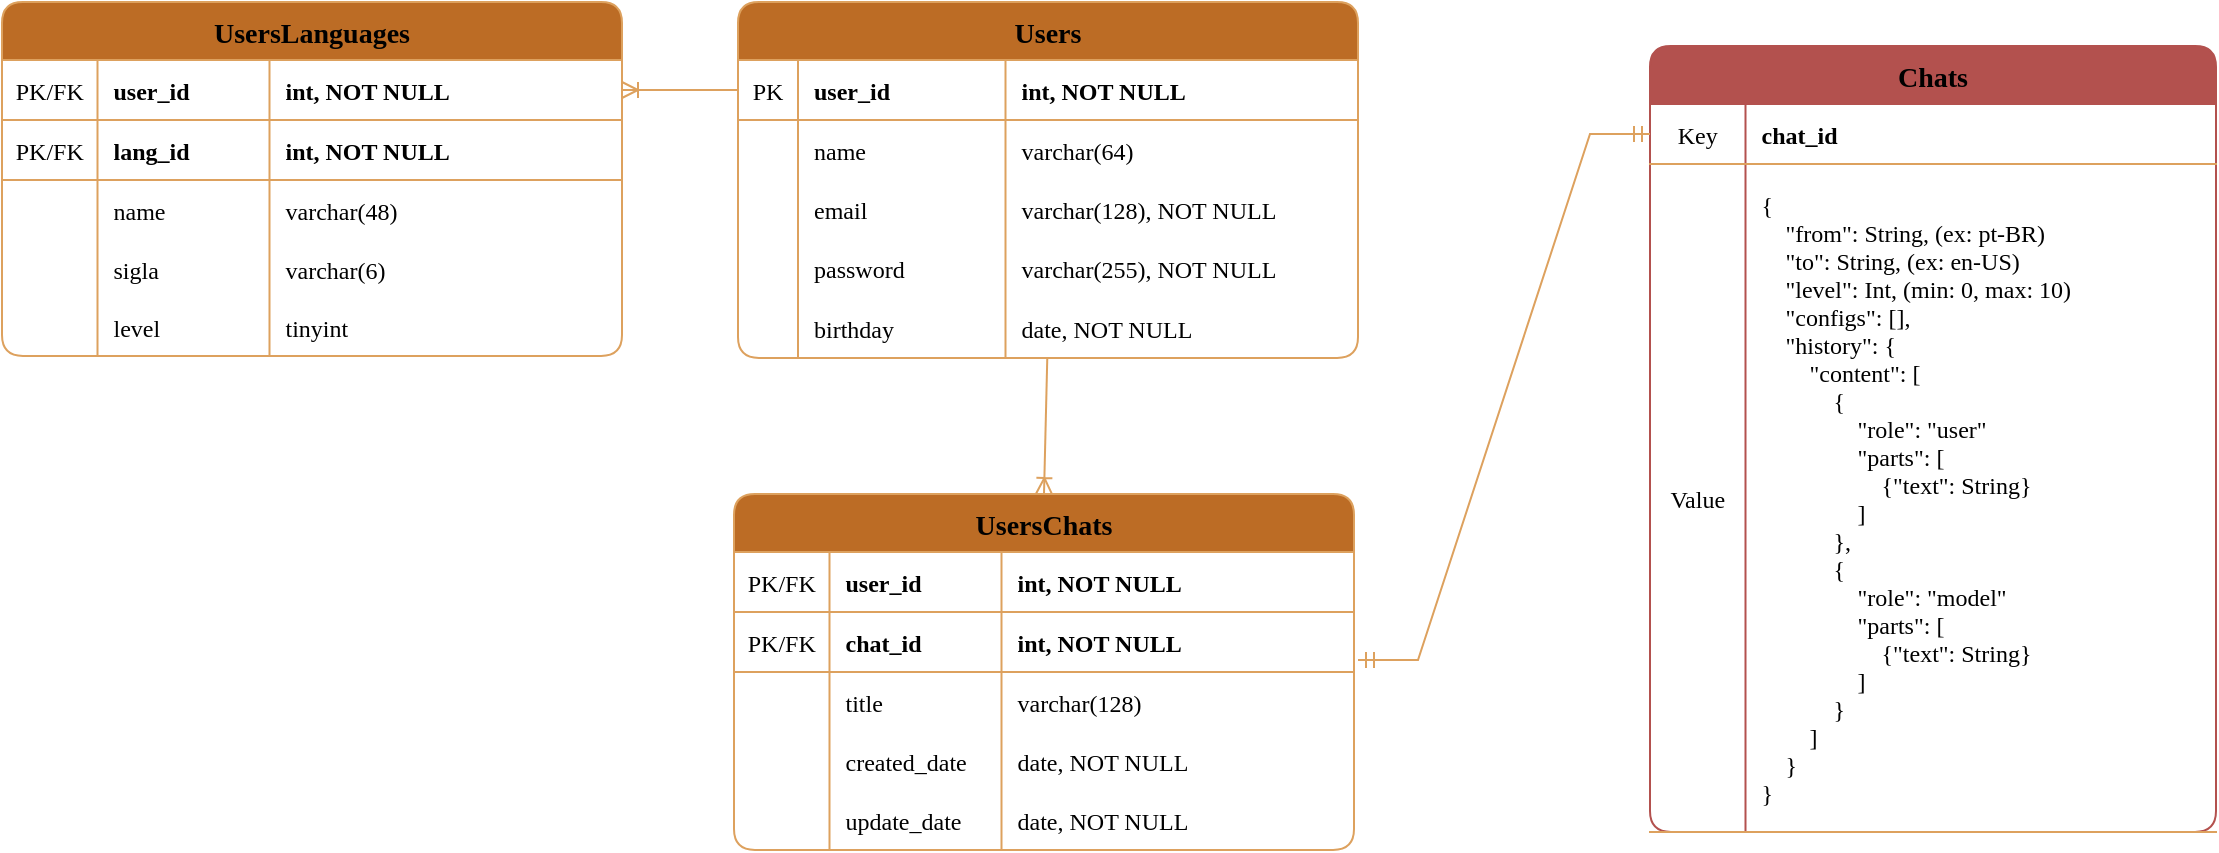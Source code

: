 <mxfile version="24.7.17">
  <diagram id="R2lEEEUBdFMjLlhIrx00" name="Page-1">
    <mxGraphModel dx="1393" dy="755" grid="0" gridSize="10" guides="1" tooltips="1" connect="1" arrows="1" fold="1" page="1" pageScale="1" pageWidth="1200" pageHeight="500" background="#FFFFFF" math="0" shadow="0" extFonts="Permanent Marker^https://fonts.googleapis.com/css?family=Permanent+Marker">
      <root>
        <mxCell id="0" />
        <mxCell id="1" parent="0" />
        <mxCell id="C-vyLk0tnHw3VtMMgP7b-23" value="Users" style="shape=table;startSize=29;container=1;collapsible=1;childLayout=tableLayout;fixedRows=1;rowLines=0;fontStyle=1;align=center;resizeLast=1;rounded=1;labelBackgroundColor=none;fillColor=#BC6C25;strokeColor=#DDA15E;fontColor=#000000;fontFamily=Tahoma;fontSize=14;textShadow=0;arcSize=12;" parent="1" vertex="1">
          <mxGeometry x="398" y="35" width="310" height="178" as="geometry">
            <mxRectangle x="98" y="79" width="64" height="30" as="alternateBounds" />
          </mxGeometry>
        </mxCell>
        <mxCell id="C-vyLk0tnHw3VtMMgP7b-24" value="" style="shape=partialRectangle;collapsible=0;dropTarget=0;pointerEvents=0;fillColor=none;points=[[0,0.5],[1,0.5]];portConstraint=eastwest;top=0;left=0;right=0;bottom=1;rounded=1;labelBackgroundColor=none;strokeColor=#DDA15E;fontColor=#000000;fontFamily=Tahoma;fontSize=12;fontStyle=0;textShadow=0;" parent="C-vyLk0tnHw3VtMMgP7b-23" vertex="1">
          <mxGeometry y="29" width="310" height="30" as="geometry" />
        </mxCell>
        <mxCell id="C-vyLk0tnHw3VtMMgP7b-25" value="PK" style="shape=partialRectangle;overflow=hidden;connectable=0;fillColor=none;top=0;left=0;bottom=0;right=0;fontStyle=0;rounded=1;labelBackgroundColor=none;strokeColor=#DDA15E;fontColor=#000000;fontFamily=Tahoma;fontSize=12;textShadow=0;" parent="C-vyLk0tnHw3VtMMgP7b-24" vertex="1">
          <mxGeometry width="30" height="30" as="geometry">
            <mxRectangle width="30" height="30" as="alternateBounds" />
          </mxGeometry>
        </mxCell>
        <mxCell id="C-vyLk0tnHw3VtMMgP7b-26" value="user_id" style="shape=partialRectangle;overflow=hidden;connectable=0;fillColor=none;top=0;left=0;bottom=0;right=0;align=left;spacingLeft=6;fontStyle=1;rounded=1;labelBackgroundColor=none;strokeColor=#DDA15E;fontColor=#000000;fontFamily=Tahoma;fontSize=12;textShadow=0;" parent="C-vyLk0tnHw3VtMMgP7b-24" vertex="1">
          <mxGeometry x="30" width="103.75" height="30" as="geometry">
            <mxRectangle width="103.75" height="30" as="alternateBounds" />
          </mxGeometry>
        </mxCell>
        <mxCell id="STwCCWuCtVL9McxB-rKI-2" value="int, NOT NULL" style="shape=partialRectangle;overflow=hidden;connectable=0;fillColor=none;top=0;left=0;bottom=0;right=0;align=left;spacingLeft=6;fontStyle=1;rounded=1;labelBackgroundColor=none;strokeColor=#DDA15E;fontColor=#000000;fontFamily=Tahoma;fontSize=12;textShadow=0;" parent="C-vyLk0tnHw3VtMMgP7b-24" vertex="1">
          <mxGeometry x="133.75" width="176.25" height="30" as="geometry">
            <mxRectangle width="176.25" height="30" as="alternateBounds" />
          </mxGeometry>
        </mxCell>
        <mxCell id="C-vyLk0tnHw3VtMMgP7b-27" value="" style="shape=partialRectangle;collapsible=0;dropTarget=0;pointerEvents=0;fillColor=none;points=[[0,0.5],[1,0.5]];portConstraint=eastwest;top=0;left=0;right=0;bottom=0;rounded=1;labelBackgroundColor=none;strokeColor=#DDA15E;fontColor=#000000;fontFamily=Tahoma;fontSize=12;fontStyle=0;textShadow=0;" parent="C-vyLk0tnHw3VtMMgP7b-23" vertex="1">
          <mxGeometry y="59" width="310" height="30" as="geometry" />
        </mxCell>
        <mxCell id="C-vyLk0tnHw3VtMMgP7b-28" value="" style="shape=partialRectangle;overflow=hidden;connectable=0;fillColor=none;top=0;left=0;bottom=0;right=0;rounded=1;labelBackgroundColor=none;strokeColor=#DDA15E;fontColor=#000000;fontFamily=Tahoma;fontSize=12;fontStyle=0;textShadow=0;" parent="C-vyLk0tnHw3VtMMgP7b-27" vertex="1">
          <mxGeometry width="30" height="30" as="geometry">
            <mxRectangle width="30" height="30" as="alternateBounds" />
          </mxGeometry>
        </mxCell>
        <mxCell id="C-vyLk0tnHw3VtMMgP7b-29" value="name" style="shape=partialRectangle;overflow=hidden;connectable=0;fillColor=none;top=0;left=0;bottom=0;right=0;align=left;spacingLeft=6;rounded=1;labelBackgroundColor=none;strokeColor=#DDA15E;fontColor=#000000;fontFamily=Tahoma;fontSize=12;fontStyle=0;textShadow=0;" parent="C-vyLk0tnHw3VtMMgP7b-27" vertex="1">
          <mxGeometry x="30" width="103.75" height="30" as="geometry">
            <mxRectangle width="103.75" height="30" as="alternateBounds" />
          </mxGeometry>
        </mxCell>
        <mxCell id="STwCCWuCtVL9McxB-rKI-3" value="varchar(64)" style="shape=partialRectangle;overflow=hidden;connectable=0;fillColor=none;top=0;left=0;bottom=0;right=0;align=left;spacingLeft=6;rounded=1;labelBackgroundColor=none;strokeColor=#DDA15E;fontColor=#000000;fontFamily=Tahoma;fontSize=12;fontStyle=0;textShadow=0;" parent="C-vyLk0tnHw3VtMMgP7b-27" vertex="1">
          <mxGeometry x="133.75" width="176.25" height="30" as="geometry">
            <mxRectangle width="176.25" height="30" as="alternateBounds" />
          </mxGeometry>
        </mxCell>
        <mxCell id="STwCCWuCtVL9McxB-rKI-4" style="shape=partialRectangle;collapsible=0;dropTarget=0;pointerEvents=0;fillColor=none;points=[[0,0.5],[1,0.5]];portConstraint=eastwest;top=0;left=0;right=0;bottom=0;rounded=1;labelBackgroundColor=none;strokeColor=#DDA15E;fontColor=#000000;fontFamily=Tahoma;fontSize=12;fontStyle=0;textShadow=0;shadow=0;" parent="C-vyLk0tnHw3VtMMgP7b-23" vertex="1">
          <mxGeometry y="89" width="310" height="29" as="geometry" />
        </mxCell>
        <mxCell id="STwCCWuCtVL9McxB-rKI-5" style="shape=partialRectangle;overflow=hidden;connectable=0;fillColor=none;top=0;left=0;bottom=0;right=0;rounded=1;labelBackgroundColor=none;strokeColor=#DDA15E;fontColor=#000000;fontFamily=Tahoma;fontSize=12;fontStyle=0;textShadow=0;" parent="STwCCWuCtVL9McxB-rKI-4" vertex="1">
          <mxGeometry width="30" height="29" as="geometry">
            <mxRectangle width="30" height="29" as="alternateBounds" />
          </mxGeometry>
        </mxCell>
        <mxCell id="STwCCWuCtVL9McxB-rKI-6" value="email " style="shape=partialRectangle;overflow=hidden;connectable=0;fillColor=none;top=0;left=0;bottom=0;right=0;align=left;spacingLeft=6;rounded=1;labelBackgroundColor=none;strokeColor=#DDA15E;fontColor=#000000;fontFamily=Tahoma;fontSize=12;fontStyle=0;textShadow=0;strokeWidth=1;" parent="STwCCWuCtVL9McxB-rKI-4" vertex="1">
          <mxGeometry x="30" width="103.75" height="29" as="geometry">
            <mxRectangle width="103.75" height="29" as="alternateBounds" />
          </mxGeometry>
        </mxCell>
        <mxCell id="STwCCWuCtVL9McxB-rKI-7" value="varchar(128), NOT NULL" style="shape=partialRectangle;overflow=hidden;connectable=0;fillColor=none;top=0;left=0;bottom=0;right=0;align=left;spacingLeft=6;rounded=1;labelBackgroundColor=none;strokeColor=#DDA15E;fontColor=#000000;fontFamily=Tahoma;fontSize=12;fontStyle=0;textShadow=0;" parent="STwCCWuCtVL9McxB-rKI-4" vertex="1">
          <mxGeometry x="133.75" width="176.25" height="29" as="geometry">
            <mxRectangle width="176.25" height="29" as="alternateBounds" />
          </mxGeometry>
        </mxCell>
        <mxCell id="STwCCWuCtVL9McxB-rKI-8" style="shape=partialRectangle;collapsible=0;dropTarget=0;pointerEvents=0;fillColor=none;points=[[0,0.5],[1,0.5]];portConstraint=eastwest;top=0;left=0;right=0;bottom=0;rounded=1;labelBackgroundColor=none;strokeColor=#DDA15E;fontColor=#000000;fontFamily=Tahoma;fontSize=12;fontStyle=0;textShadow=0;" parent="C-vyLk0tnHw3VtMMgP7b-23" vertex="1">
          <mxGeometry y="118" width="310" height="30" as="geometry" />
        </mxCell>
        <mxCell id="STwCCWuCtVL9McxB-rKI-9" style="shape=partialRectangle;overflow=hidden;connectable=0;fillColor=none;top=0;left=0;bottom=0;right=0;rounded=1;labelBackgroundColor=none;strokeColor=#DDA15E;fontColor=#000000;fontFamily=Tahoma;fontSize=12;fontStyle=0;textShadow=0;" parent="STwCCWuCtVL9McxB-rKI-8" vertex="1">
          <mxGeometry width="30" height="30" as="geometry">
            <mxRectangle width="30" height="30" as="alternateBounds" />
          </mxGeometry>
        </mxCell>
        <mxCell id="STwCCWuCtVL9McxB-rKI-10" value="password" style="shape=partialRectangle;overflow=hidden;connectable=0;fillColor=none;top=0;left=0;bottom=0;right=0;align=left;spacingLeft=6;rounded=1;labelBackgroundColor=none;strokeColor=#DDA15E;fontColor=#000000;fontFamily=Tahoma;fontSize=12;fontStyle=0;textShadow=0;" parent="STwCCWuCtVL9McxB-rKI-8" vertex="1">
          <mxGeometry x="30" width="103.75" height="30" as="geometry">
            <mxRectangle width="103.75" height="30" as="alternateBounds" />
          </mxGeometry>
        </mxCell>
        <mxCell id="STwCCWuCtVL9McxB-rKI-11" value="varchar(255), NOT NULL" style="shape=partialRectangle;overflow=hidden;connectable=0;fillColor=none;top=0;left=0;bottom=0;right=0;align=left;spacingLeft=6;rounded=1;labelBackgroundColor=none;strokeColor=#DDA15E;fontColor=#000000;fontFamily=Tahoma;fontSize=12;fontStyle=0;textShadow=0;" parent="STwCCWuCtVL9McxB-rKI-8" vertex="1">
          <mxGeometry x="133.75" width="176.25" height="30" as="geometry">
            <mxRectangle width="176.25" height="30" as="alternateBounds" />
          </mxGeometry>
        </mxCell>
        <mxCell id="STwCCWuCtVL9McxB-rKI-12" style="shape=partialRectangle;collapsible=0;dropTarget=0;pointerEvents=0;fillColor=none;points=[[0,0.5],[1,0.5]];portConstraint=eastwest;top=0;left=0;right=0;bottom=0;rounded=1;labelBackgroundColor=none;strokeColor=#DDA15E;fontColor=#000000;fontFamily=Tahoma;fontSize=12;fontStyle=0;textShadow=0;" parent="C-vyLk0tnHw3VtMMgP7b-23" vertex="1">
          <mxGeometry y="148" width="310" height="30" as="geometry" />
        </mxCell>
        <mxCell id="STwCCWuCtVL9McxB-rKI-13" style="shape=partialRectangle;overflow=hidden;connectable=0;fillColor=none;top=0;left=0;bottom=0;right=0;rounded=1;labelBackgroundColor=none;strokeColor=#DDA15E;fontColor=#000000;fontFamily=Tahoma;fontSize=12;fontStyle=0;textShadow=0;" parent="STwCCWuCtVL9McxB-rKI-12" vertex="1">
          <mxGeometry width="30" height="30" as="geometry">
            <mxRectangle width="30" height="30" as="alternateBounds" />
          </mxGeometry>
        </mxCell>
        <mxCell id="STwCCWuCtVL9McxB-rKI-14" value="birthday" style="shape=partialRectangle;overflow=hidden;connectable=0;fillColor=none;top=0;left=0;bottom=0;right=0;align=left;spacingLeft=6;rounded=1;labelBackgroundColor=none;strokeColor=#DDA15E;fontColor=#000000;fontFamily=Tahoma;fontSize=12;fontStyle=0;textShadow=0;" parent="STwCCWuCtVL9McxB-rKI-12" vertex="1">
          <mxGeometry x="30" width="103.75" height="30" as="geometry">
            <mxRectangle width="103.75" height="30" as="alternateBounds" />
          </mxGeometry>
        </mxCell>
        <mxCell id="STwCCWuCtVL9McxB-rKI-15" value="date, NOT NULL" style="shape=partialRectangle;overflow=hidden;connectable=0;fillColor=none;top=0;left=0;bottom=0;right=0;align=left;spacingLeft=6;rounded=1;labelBackgroundColor=none;strokeColor=#DDA15E;fontColor=#000000;fontFamily=Tahoma;fontSize=12;fontStyle=0;textShadow=0;" parent="STwCCWuCtVL9McxB-rKI-12" vertex="1">
          <mxGeometry x="133.75" width="176.25" height="30" as="geometry">
            <mxRectangle width="176.25" height="30" as="alternateBounds" />
          </mxGeometry>
        </mxCell>
        <mxCell id="STwCCWuCtVL9McxB-rKI-25" value="UsersChats" style="shape=table;startSize=29;container=1;collapsible=1;childLayout=tableLayout;fixedRows=1;rowLines=0;fontStyle=1;align=center;resizeLast=1;rounded=1;labelBackgroundColor=none;fillColor=#BC6C25;strokeColor=#DDA15E;fontColor=#000000;fontFamily=Tahoma;fontSize=14;textShadow=0;arcSize=12;" parent="1" vertex="1">
          <mxGeometry x="396" y="281" width="310" height="178" as="geometry">
            <mxRectangle x="98" y="79" width="64" height="30" as="alternateBounds" />
          </mxGeometry>
        </mxCell>
        <mxCell id="STwCCWuCtVL9McxB-rKI-47" style="shape=partialRectangle;collapsible=0;dropTarget=0;pointerEvents=0;fillColor=none;points=[[0,0.5],[1,0.5]];portConstraint=eastwest;top=0;left=0;right=0;bottom=1;rounded=1;labelBackgroundColor=none;strokeColor=#DDA15E;fontColor=#000000;fontFamily=Tahoma;fontSize=12;fontStyle=0;textShadow=0;" parent="STwCCWuCtVL9McxB-rKI-25" vertex="1">
          <mxGeometry y="29" width="310" height="30" as="geometry" />
        </mxCell>
        <mxCell id="STwCCWuCtVL9McxB-rKI-48" value="PK/FK" style="shape=partialRectangle;overflow=hidden;connectable=0;fillColor=none;top=0;left=0;bottom=0;right=0;fontStyle=0;rounded=1;labelBackgroundColor=none;strokeColor=#DDA15E;fontColor=#000000;fontFamily=Tahoma;fontSize=12;textShadow=0;" parent="STwCCWuCtVL9McxB-rKI-47" vertex="1">
          <mxGeometry width="47.75" height="30" as="geometry">
            <mxRectangle width="47.75" height="30" as="alternateBounds" />
          </mxGeometry>
        </mxCell>
        <mxCell id="STwCCWuCtVL9McxB-rKI-49" value="user_id" style="shape=partialRectangle;overflow=hidden;connectable=0;fillColor=none;top=0;left=0;bottom=0;right=0;align=left;spacingLeft=6;fontStyle=1;rounded=1;labelBackgroundColor=none;strokeColor=#DDA15E;fontColor=#000000;fontFamily=Tahoma;fontSize=12;textShadow=0;" parent="STwCCWuCtVL9McxB-rKI-47" vertex="1">
          <mxGeometry x="47.75" width="86" height="30" as="geometry">
            <mxRectangle width="86" height="30" as="alternateBounds" />
          </mxGeometry>
        </mxCell>
        <mxCell id="STwCCWuCtVL9McxB-rKI-50" value="int, NOT NULL" style="shape=partialRectangle;overflow=hidden;connectable=0;fillColor=none;top=0;left=0;bottom=0;right=0;align=left;spacingLeft=6;fontStyle=1;rounded=1;labelBackgroundColor=none;strokeColor=#DDA15E;fontColor=#000000;fontFamily=Tahoma;fontSize=12;textShadow=0;" parent="STwCCWuCtVL9McxB-rKI-47" vertex="1">
          <mxGeometry x="133.75" width="176.25" height="30" as="geometry">
            <mxRectangle width="176.25" height="30" as="alternateBounds" />
          </mxGeometry>
        </mxCell>
        <mxCell id="STwCCWuCtVL9McxB-rKI-26" value="" style="shape=partialRectangle;collapsible=0;dropTarget=0;pointerEvents=0;fillColor=none;points=[[0,0.5],[1,0.5]];portConstraint=eastwest;top=0;left=0;right=0;bottom=1;rounded=1;labelBackgroundColor=none;strokeColor=#DDA15E;fontColor=#000000;fontFamily=Tahoma;fontSize=12;fontStyle=0;textShadow=0;" parent="STwCCWuCtVL9McxB-rKI-25" vertex="1">
          <mxGeometry y="59" width="310" height="30" as="geometry" />
        </mxCell>
        <mxCell id="STwCCWuCtVL9McxB-rKI-27" value="PK/FK" style="shape=partialRectangle;overflow=hidden;connectable=0;fillColor=none;top=0;left=0;bottom=0;right=0;fontStyle=0;rounded=1;labelBackgroundColor=none;strokeColor=#DDA15E;fontColor=#000000;fontFamily=Tahoma;fontSize=12;textShadow=0;" parent="STwCCWuCtVL9McxB-rKI-26" vertex="1">
          <mxGeometry width="47.75" height="30" as="geometry">
            <mxRectangle width="47.75" height="30" as="alternateBounds" />
          </mxGeometry>
        </mxCell>
        <mxCell id="STwCCWuCtVL9McxB-rKI-28" value="chat_id" style="shape=partialRectangle;overflow=hidden;connectable=0;fillColor=none;top=0;left=0;bottom=0;right=0;align=left;spacingLeft=6;fontStyle=1;rounded=1;labelBackgroundColor=none;strokeColor=#DDA15E;fontColor=#000000;fontFamily=Tahoma;fontSize=12;textShadow=0;" parent="STwCCWuCtVL9McxB-rKI-26" vertex="1">
          <mxGeometry x="47.75" width="86" height="30" as="geometry">
            <mxRectangle width="86" height="30" as="alternateBounds" />
          </mxGeometry>
        </mxCell>
        <mxCell id="STwCCWuCtVL9McxB-rKI-29" value="int, NOT NULL" style="shape=partialRectangle;overflow=hidden;connectable=0;fillColor=none;top=0;left=0;bottom=0;right=0;align=left;spacingLeft=6;fontStyle=1;rounded=1;labelBackgroundColor=none;strokeColor=#DDA15E;fontColor=#000000;fontFamily=Tahoma;fontSize=12;textShadow=0;" parent="STwCCWuCtVL9McxB-rKI-26" vertex="1">
          <mxGeometry x="133.75" width="176.25" height="30" as="geometry">
            <mxRectangle width="176.25" height="30" as="alternateBounds" />
          </mxGeometry>
        </mxCell>
        <mxCell id="STwCCWuCtVL9McxB-rKI-30" value="" style="shape=partialRectangle;collapsible=0;dropTarget=0;pointerEvents=0;fillColor=none;points=[[0,0.5],[1,0.5]];portConstraint=eastwest;top=0;left=0;right=0;bottom=0;rounded=1;labelBackgroundColor=none;strokeColor=#DDA15E;fontColor=#000000;fontFamily=Tahoma;fontSize=12;fontStyle=0;textShadow=0;" parent="STwCCWuCtVL9McxB-rKI-25" vertex="1">
          <mxGeometry y="89" width="310" height="30" as="geometry" />
        </mxCell>
        <mxCell id="STwCCWuCtVL9McxB-rKI-31" value="" style="shape=partialRectangle;overflow=hidden;connectable=0;fillColor=none;top=0;left=0;bottom=0;right=0;rounded=1;labelBackgroundColor=none;strokeColor=#DDA15E;fontColor=#000000;fontFamily=Tahoma;fontSize=12;fontStyle=0;textShadow=0;" parent="STwCCWuCtVL9McxB-rKI-30" vertex="1">
          <mxGeometry width="47.75" height="30" as="geometry">
            <mxRectangle width="47.75" height="30" as="alternateBounds" />
          </mxGeometry>
        </mxCell>
        <mxCell id="STwCCWuCtVL9McxB-rKI-32" value="title" style="shape=partialRectangle;overflow=hidden;connectable=0;fillColor=none;top=0;left=0;bottom=0;right=0;align=left;spacingLeft=6;rounded=1;labelBackgroundColor=none;strokeColor=#DDA15E;fontColor=#000000;fontFamily=Tahoma;fontSize=12;fontStyle=0;textShadow=0;" parent="STwCCWuCtVL9McxB-rKI-30" vertex="1">
          <mxGeometry x="47.75" width="86" height="30" as="geometry">
            <mxRectangle width="86" height="30" as="alternateBounds" />
          </mxGeometry>
        </mxCell>
        <mxCell id="STwCCWuCtVL9McxB-rKI-33" value="varchar(128)" style="shape=partialRectangle;overflow=hidden;connectable=0;fillColor=none;top=0;left=0;bottom=0;right=0;align=left;spacingLeft=6;rounded=1;labelBackgroundColor=none;strokeColor=#DDA15E;fontColor=#000000;fontFamily=Tahoma;fontSize=12;fontStyle=0;textShadow=0;" parent="STwCCWuCtVL9McxB-rKI-30" vertex="1">
          <mxGeometry x="133.75" width="176.25" height="30" as="geometry">
            <mxRectangle width="176.25" height="30" as="alternateBounds" />
          </mxGeometry>
        </mxCell>
        <mxCell id="STwCCWuCtVL9McxB-rKI-34" style="shape=partialRectangle;collapsible=0;dropTarget=0;pointerEvents=0;fillColor=none;points=[[0,0.5],[1,0.5]];portConstraint=eastwest;top=0;left=0;right=0;bottom=0;rounded=1;labelBackgroundColor=none;strokeColor=#DDA15E;fontColor=#000000;fontFamily=Tahoma;fontSize=12;fontStyle=0;textShadow=0;shadow=0;" parent="STwCCWuCtVL9McxB-rKI-25" vertex="1">
          <mxGeometry y="119" width="310" height="29" as="geometry" />
        </mxCell>
        <mxCell id="STwCCWuCtVL9McxB-rKI-35" style="shape=partialRectangle;overflow=hidden;connectable=0;fillColor=none;top=0;left=0;bottom=0;right=0;rounded=1;labelBackgroundColor=none;strokeColor=#DDA15E;fontColor=#000000;fontFamily=Tahoma;fontSize=12;fontStyle=0;textShadow=0;" parent="STwCCWuCtVL9McxB-rKI-34" vertex="1">
          <mxGeometry width="47.75" height="29" as="geometry">
            <mxRectangle width="47.75" height="29" as="alternateBounds" />
          </mxGeometry>
        </mxCell>
        <mxCell id="STwCCWuCtVL9McxB-rKI-36" value="created_date" style="shape=partialRectangle;overflow=hidden;connectable=0;fillColor=none;top=0;left=0;bottom=0;right=0;align=left;spacingLeft=6;rounded=1;labelBackgroundColor=none;strokeColor=#DDA15E;fontColor=#000000;fontFamily=Tahoma;fontSize=12;fontStyle=0;textShadow=0;strokeWidth=1;" parent="STwCCWuCtVL9McxB-rKI-34" vertex="1">
          <mxGeometry x="47.75" width="86" height="29" as="geometry">
            <mxRectangle width="86" height="29" as="alternateBounds" />
          </mxGeometry>
        </mxCell>
        <mxCell id="STwCCWuCtVL9McxB-rKI-37" value="date, NOT NULL" style="shape=partialRectangle;overflow=hidden;connectable=0;fillColor=none;top=0;left=0;bottom=0;right=0;align=left;spacingLeft=6;rounded=1;labelBackgroundColor=none;strokeColor=#DDA15E;fontColor=#000000;fontFamily=Tahoma;fontSize=12;fontStyle=0;textShadow=0;" parent="STwCCWuCtVL9McxB-rKI-34" vertex="1">
          <mxGeometry x="133.75" width="176.25" height="29" as="geometry">
            <mxRectangle width="176.25" height="29" as="alternateBounds" />
          </mxGeometry>
        </mxCell>
        <mxCell id="STwCCWuCtVL9McxB-rKI-38" style="shape=partialRectangle;collapsible=0;dropTarget=0;pointerEvents=0;fillColor=none;points=[[0,0.5],[1,0.5]];portConstraint=eastwest;top=0;left=0;right=0;bottom=0;rounded=1;labelBackgroundColor=none;strokeColor=#DDA15E;fontColor=#000000;fontFamily=Tahoma;fontSize=12;fontStyle=0;textShadow=0;" parent="STwCCWuCtVL9McxB-rKI-25" vertex="1">
          <mxGeometry y="148" width="310" height="30" as="geometry" />
        </mxCell>
        <mxCell id="STwCCWuCtVL9McxB-rKI-39" style="shape=partialRectangle;overflow=hidden;connectable=0;fillColor=none;top=0;left=0;bottom=0;right=0;rounded=1;labelBackgroundColor=none;strokeColor=#DDA15E;fontColor=#000000;fontFamily=Tahoma;fontSize=12;fontStyle=0;textShadow=0;" parent="STwCCWuCtVL9McxB-rKI-38" vertex="1">
          <mxGeometry width="47.75" height="30" as="geometry">
            <mxRectangle width="47.75" height="30" as="alternateBounds" />
          </mxGeometry>
        </mxCell>
        <mxCell id="STwCCWuCtVL9McxB-rKI-40" value="update_date" style="shape=partialRectangle;overflow=hidden;connectable=0;fillColor=none;top=0;left=0;bottom=0;right=0;align=left;spacingLeft=6;rounded=1;labelBackgroundColor=none;strokeColor=#DDA15E;fontColor=#000000;fontFamily=Tahoma;fontSize=12;fontStyle=0;textShadow=0;" parent="STwCCWuCtVL9McxB-rKI-38" vertex="1">
          <mxGeometry x="47.75" width="86" height="30" as="geometry">
            <mxRectangle width="86" height="30" as="alternateBounds" />
          </mxGeometry>
        </mxCell>
        <mxCell id="STwCCWuCtVL9McxB-rKI-41" value="date, NOT NULL" style="shape=partialRectangle;overflow=hidden;connectable=0;fillColor=none;top=0;left=0;bottom=0;right=0;align=left;spacingLeft=6;rounded=1;labelBackgroundColor=none;strokeColor=#DDA15E;fontColor=#000000;fontFamily=Tahoma;fontSize=12;fontStyle=0;textShadow=0;" parent="STwCCWuCtVL9McxB-rKI-38" vertex="1">
          <mxGeometry x="133.75" width="176.25" height="30" as="geometry">
            <mxRectangle width="176.25" height="30" as="alternateBounds" />
          </mxGeometry>
        </mxCell>
        <mxCell id="STwCCWuCtVL9McxB-rKI-51" value="Chats" style="shape=table;startSize=29;container=1;collapsible=1;childLayout=tableLayout;fixedRows=1;rowLines=0;fontStyle=1;align=center;resizeLast=1;rounded=1;labelBackgroundColor=none;fillColor=#B3514E;strokeColor=#B3514E;fontColor=#000000;fontFamily=Tahoma;fontSize=14;textShadow=0;arcSize=12;" parent="1" vertex="1">
          <mxGeometry x="854" y="57" width="283" height="393" as="geometry">
            <mxRectangle x="98" y="79" width="64" height="30" as="alternateBounds" />
          </mxGeometry>
        </mxCell>
        <mxCell id="STwCCWuCtVL9McxB-rKI-52" style="shape=partialRectangle;collapsible=0;dropTarget=0;pointerEvents=0;fillColor=none;points=[[0,0.5],[1,0.5]];portConstraint=eastwest;top=0;left=0;right=0;bottom=1;rounded=1;labelBackgroundColor=none;strokeColor=#DDA15E;fontColor=#000000;fontFamily=Tahoma;fontSize=12;fontStyle=0;textShadow=0;" parent="STwCCWuCtVL9McxB-rKI-51" vertex="1">
          <mxGeometry y="29" width="283" height="30" as="geometry" />
        </mxCell>
        <mxCell id="STwCCWuCtVL9McxB-rKI-53" value="Key" style="shape=partialRectangle;overflow=hidden;connectable=0;fillColor=none;top=0;left=0;bottom=0;right=0;fontStyle=0;rounded=1;labelBackgroundColor=none;strokeColor=#B3514E;fontColor=#000000;fontFamily=Tahoma;fontSize=12;textShadow=0;" parent="STwCCWuCtVL9McxB-rKI-52" vertex="1">
          <mxGeometry width="47.75" height="30" as="geometry">
            <mxRectangle width="47.75" height="30" as="alternateBounds" />
          </mxGeometry>
        </mxCell>
        <mxCell id="STwCCWuCtVL9McxB-rKI-54" value="chat_id" style="shape=partialRectangle;overflow=hidden;connectable=0;fillColor=none;top=0;left=0;bottom=0;right=0;align=left;spacingLeft=6;fontStyle=1;rounded=1;labelBackgroundColor=none;strokeColor=#B3514E;fontColor=#000000;fontFamily=Tahoma;fontSize=12;textShadow=0;" parent="STwCCWuCtVL9McxB-rKI-52" vertex="1">
          <mxGeometry x="47.75" width="235.25" height="30" as="geometry">
            <mxRectangle width="235.25" height="30" as="alternateBounds" />
          </mxGeometry>
        </mxCell>
        <mxCell id="STwCCWuCtVL9McxB-rKI-72" style="shape=partialRectangle;collapsible=0;dropTarget=0;pointerEvents=0;fillColor=none;points=[[0,0.5],[1,0.5]];portConstraint=eastwest;top=0;left=0;right=0;bottom=1;rounded=1;labelBackgroundColor=none;strokeColor=#DDA15E;fontColor=#000000;fontFamily=Tahoma;fontSize=12;fontStyle=0;textShadow=0;" parent="STwCCWuCtVL9McxB-rKI-51" vertex="1">
          <mxGeometry y="59" width="283" height="334" as="geometry" />
        </mxCell>
        <mxCell id="STwCCWuCtVL9McxB-rKI-73" value="Value" style="shape=partialRectangle;overflow=hidden;connectable=0;fillColor=none;top=0;left=0;bottom=0;right=0;fontStyle=0;rounded=1;labelBackgroundColor=none;strokeColor=#DDA15E;fontColor=#000000;fontFamily=Tahoma;fontSize=12;textShadow=0;" parent="STwCCWuCtVL9McxB-rKI-72" vertex="1">
          <mxGeometry width="47.75" height="334" as="geometry">
            <mxRectangle width="47.75" height="334" as="alternateBounds" />
          </mxGeometry>
        </mxCell>
        <mxCell id="STwCCWuCtVL9McxB-rKI-74" value="{&#xa;    &quot;from&quot;: String, (ex: pt-BR)&#xa;    &quot;to&quot;:&#x9;String, (ex: en-US)&#xa;    &quot;level&quot;: Int, (min: 0, max: 10)&#xa;&#x9;    &quot;configs&quot;: [],&#xa;    &quot;history&quot;: {&#xa;        &quot;content&quot;: [&#xa;&#x9;&#x9;&#x9;            {&#xa;&#x9;&#x9;&#x9;&#x9;                &quot;role&quot;: &quot;user&quot;&#xa;                &quot;parts&quot;: [&#xa;                    {&quot;text&quot;: String}&#xa;&#x9;&#x9;&#x9;&#x9;                ]&#xa;&#x9;&#x9;&#x9;            },&#xa;&#x9;&#x9;&#x9;            {&#xa;&#x9;&#x9;&#x9;&#x9;                &quot;role&quot;: &quot;model&quot;&#xa;                &quot;parts&quot;: [&#xa;                    {&quot;text&quot;: String}&#xa;&#x9;&#x9;&#x9;&#x9;                ]&#xa;&#x9;&#x9;&#x9;            }&#xa;        ]&#xa;    }&#xa;}" style="shape=partialRectangle;overflow=hidden;connectable=0;fillColor=none;top=0;left=0;bottom=0;right=0;align=left;spacingLeft=6;fontStyle=0;rounded=1;labelBackgroundColor=none;strokeColor=#DDA15E;fontColor=#000000;fontFamily=Tahoma;fontSize=12;textShadow=0;" parent="STwCCWuCtVL9McxB-rKI-72" vertex="1">
          <mxGeometry x="47.75" width="235.25" height="334" as="geometry">
            <mxRectangle width="235.25" height="334" as="alternateBounds" />
          </mxGeometry>
        </mxCell>
        <mxCell id="STwCCWuCtVL9McxB-rKI-114" value="" style="fontSize=12;html=1;endArrow=ERoneToMany;rounded=0;strokeColor=#DDA15E;fontColor=#000000;fillColor=#BC6C25;entryX=0.5;entryY=0;entryDx=0;entryDy=0;" parent="1" source="STwCCWuCtVL9McxB-rKI-12" target="STwCCWuCtVL9McxB-rKI-25" edge="1">
          <mxGeometry width="100" height="100" relative="1" as="geometry">
            <mxPoint x="708" y="364" as="sourcePoint" />
            <mxPoint x="536" y="277" as="targetPoint" />
          </mxGeometry>
        </mxCell>
        <mxCell id="STwCCWuCtVL9McxB-rKI-115" value="" style="edgeLabel;html=1;align=center;verticalAlign=middle;resizable=0;points=[];strokeColor=#DDA15E;fontColor=#000000;fillColor=#BC6C25;" parent="STwCCWuCtVL9McxB-rKI-114" vertex="1" connectable="0">
          <mxGeometry x="0.127" y="-2" relative="1" as="geometry">
            <mxPoint as="offset" />
          </mxGeometry>
        </mxCell>
        <mxCell id="STwCCWuCtVL9McxB-rKI-116" value="" style="edgeLabel;html=1;align=center;verticalAlign=middle;resizable=0;points=[];strokeColor=#DDA15E;fontColor=#000000;fillColor=#BC6C25;" parent="STwCCWuCtVL9McxB-rKI-114" vertex="1" connectable="0">
          <mxGeometry x="-0.155" y="1" relative="1" as="geometry">
            <mxPoint as="offset" />
          </mxGeometry>
        </mxCell>
        <mxCell id="STwCCWuCtVL9McxB-rKI-117" value="" style="edgeStyle=entityRelationEdgeStyle;fontSize=12;html=1;endArrow=ERmandOne;startArrow=ERmandOne;rounded=0;strokeColor=#DDA15E;fontColor=#000000;fillColor=#BC6C25;entryX=0;entryY=0.5;entryDx=0;entryDy=0;" parent="1" target="STwCCWuCtVL9McxB-rKI-52" edge="1">
          <mxGeometry width="100" height="100" relative="1" as="geometry">
            <mxPoint x="708" y="364" as="sourcePoint" />
            <mxPoint x="808" y="264" as="targetPoint" />
          </mxGeometry>
        </mxCell>
        <mxCell id="mAdftHp-UFyKQAszTjFV-1" value="UsersLanguages" style="shape=table;startSize=29;container=1;collapsible=1;childLayout=tableLayout;fixedRows=1;rowLines=0;fontStyle=1;align=center;resizeLast=1;rounded=1;labelBackgroundColor=none;fillColor=#BC6C25;strokeColor=#DDA15E;fontColor=#000000;fontFamily=Tahoma;fontSize=14;textShadow=0;arcSize=12;" vertex="1" parent="1">
          <mxGeometry x="30" y="35" width="310" height="177" as="geometry">
            <mxRectangle x="98" y="79" width="64" height="30" as="alternateBounds" />
          </mxGeometry>
        </mxCell>
        <mxCell id="mAdftHp-UFyKQAszTjFV-2" style="shape=partialRectangle;collapsible=0;dropTarget=0;pointerEvents=0;fillColor=none;points=[[0,0.5],[1,0.5]];portConstraint=eastwest;top=0;left=0;right=0;bottom=1;rounded=1;labelBackgroundColor=none;strokeColor=#DDA15E;fontColor=#000000;fontFamily=Tahoma;fontSize=12;fontStyle=0;textShadow=0;" vertex="1" parent="mAdftHp-UFyKQAszTjFV-1">
          <mxGeometry y="29" width="310" height="30" as="geometry" />
        </mxCell>
        <mxCell id="mAdftHp-UFyKQAszTjFV-3" value="PK/FK" style="shape=partialRectangle;overflow=hidden;connectable=0;fillColor=none;top=0;left=0;bottom=0;right=0;fontStyle=0;rounded=1;labelBackgroundColor=none;strokeColor=#DDA15E;fontColor=#000000;fontFamily=Tahoma;fontSize=12;textShadow=0;" vertex="1" parent="mAdftHp-UFyKQAszTjFV-2">
          <mxGeometry width="47.75" height="30" as="geometry">
            <mxRectangle width="47.75" height="30" as="alternateBounds" />
          </mxGeometry>
        </mxCell>
        <mxCell id="mAdftHp-UFyKQAszTjFV-4" value="user_id" style="shape=partialRectangle;overflow=hidden;connectable=0;fillColor=none;top=0;left=0;bottom=0;right=0;align=left;spacingLeft=6;fontStyle=1;rounded=1;labelBackgroundColor=none;strokeColor=#DDA15E;fontColor=#000000;fontFamily=Tahoma;fontSize=12;textShadow=0;" vertex="1" parent="mAdftHp-UFyKQAszTjFV-2">
          <mxGeometry x="47.75" width="86" height="30" as="geometry">
            <mxRectangle width="86" height="30" as="alternateBounds" />
          </mxGeometry>
        </mxCell>
        <mxCell id="mAdftHp-UFyKQAszTjFV-5" value="int, NOT NULL" style="shape=partialRectangle;overflow=hidden;connectable=0;fillColor=none;top=0;left=0;bottom=0;right=0;align=left;spacingLeft=6;fontStyle=1;rounded=1;labelBackgroundColor=none;strokeColor=#DDA15E;fontColor=#000000;fontFamily=Tahoma;fontSize=12;textShadow=0;" vertex="1" parent="mAdftHp-UFyKQAszTjFV-2">
          <mxGeometry x="133.75" width="176.25" height="30" as="geometry">
            <mxRectangle width="176.25" height="30" as="alternateBounds" />
          </mxGeometry>
        </mxCell>
        <mxCell id="mAdftHp-UFyKQAszTjFV-6" value="" style="shape=partialRectangle;collapsible=0;dropTarget=0;pointerEvents=0;fillColor=none;points=[[0,0.5],[1,0.5]];portConstraint=eastwest;top=0;left=0;right=0;bottom=1;rounded=1;labelBackgroundColor=none;strokeColor=#DDA15E;fontColor=#000000;fontFamily=Tahoma;fontSize=12;fontStyle=0;textShadow=0;" vertex="1" parent="mAdftHp-UFyKQAszTjFV-1">
          <mxGeometry y="59" width="310" height="30" as="geometry" />
        </mxCell>
        <mxCell id="mAdftHp-UFyKQAszTjFV-7" value="PK/FK" style="shape=partialRectangle;overflow=hidden;connectable=0;fillColor=none;top=0;left=0;bottom=0;right=0;fontStyle=0;rounded=1;labelBackgroundColor=none;strokeColor=#DDA15E;fontColor=#000000;fontFamily=Tahoma;fontSize=12;textShadow=0;" vertex="1" parent="mAdftHp-UFyKQAszTjFV-6">
          <mxGeometry width="47.75" height="30" as="geometry">
            <mxRectangle width="47.75" height="30" as="alternateBounds" />
          </mxGeometry>
        </mxCell>
        <mxCell id="mAdftHp-UFyKQAszTjFV-8" value="lang_id" style="shape=partialRectangle;overflow=hidden;connectable=0;fillColor=none;top=0;left=0;bottom=0;right=0;align=left;spacingLeft=6;fontStyle=1;rounded=1;labelBackgroundColor=none;strokeColor=#DDA15E;fontColor=#000000;fontFamily=Tahoma;fontSize=12;textShadow=0;" vertex="1" parent="mAdftHp-UFyKQAszTjFV-6">
          <mxGeometry x="47.75" width="86" height="30" as="geometry">
            <mxRectangle width="86" height="30" as="alternateBounds" />
          </mxGeometry>
        </mxCell>
        <mxCell id="mAdftHp-UFyKQAszTjFV-9" value="int, NOT NULL" style="shape=partialRectangle;overflow=hidden;connectable=0;fillColor=none;top=0;left=0;bottom=0;right=0;align=left;spacingLeft=6;fontStyle=1;rounded=1;labelBackgroundColor=none;strokeColor=#DDA15E;fontColor=#000000;fontFamily=Tahoma;fontSize=12;textShadow=0;" vertex="1" parent="mAdftHp-UFyKQAszTjFV-6">
          <mxGeometry x="133.75" width="176.25" height="30" as="geometry">
            <mxRectangle width="176.25" height="30" as="alternateBounds" />
          </mxGeometry>
        </mxCell>
        <mxCell id="mAdftHp-UFyKQAszTjFV-10" value="" style="shape=partialRectangle;collapsible=0;dropTarget=0;pointerEvents=0;fillColor=none;points=[[0,0.5],[1,0.5]];portConstraint=eastwest;top=0;left=0;right=0;bottom=0;rounded=1;labelBackgroundColor=none;strokeColor=#DDA15E;fontColor=#000000;fontFamily=Tahoma;fontSize=12;fontStyle=0;textShadow=0;" vertex="1" parent="mAdftHp-UFyKQAszTjFV-1">
          <mxGeometry y="89" width="310" height="30" as="geometry" />
        </mxCell>
        <mxCell id="mAdftHp-UFyKQAszTjFV-11" value="" style="shape=partialRectangle;overflow=hidden;connectable=0;fillColor=none;top=0;left=0;bottom=0;right=0;rounded=1;labelBackgroundColor=none;strokeColor=#DDA15E;fontColor=#000000;fontFamily=Tahoma;fontSize=12;fontStyle=0;textShadow=0;" vertex="1" parent="mAdftHp-UFyKQAszTjFV-10">
          <mxGeometry width="47.75" height="30" as="geometry">
            <mxRectangle width="47.75" height="30" as="alternateBounds" />
          </mxGeometry>
        </mxCell>
        <mxCell id="mAdftHp-UFyKQAszTjFV-12" value="name" style="shape=partialRectangle;overflow=hidden;connectable=0;fillColor=none;top=0;left=0;bottom=0;right=0;align=left;spacingLeft=6;rounded=1;labelBackgroundColor=none;strokeColor=#DDA15E;fontColor=#000000;fontFamily=Tahoma;fontSize=12;fontStyle=0;textShadow=0;" vertex="1" parent="mAdftHp-UFyKQAszTjFV-10">
          <mxGeometry x="47.75" width="86" height="30" as="geometry">
            <mxRectangle width="86" height="30" as="alternateBounds" />
          </mxGeometry>
        </mxCell>
        <mxCell id="mAdftHp-UFyKQAszTjFV-13" value="varchar(48)" style="shape=partialRectangle;overflow=hidden;connectable=0;fillColor=none;top=0;left=0;bottom=0;right=0;align=left;spacingLeft=6;rounded=1;labelBackgroundColor=none;strokeColor=#DDA15E;fontColor=#000000;fontFamily=Tahoma;fontSize=12;fontStyle=0;textShadow=0;" vertex="1" parent="mAdftHp-UFyKQAszTjFV-10">
          <mxGeometry x="133.75" width="176.25" height="30" as="geometry">
            <mxRectangle width="176.25" height="30" as="alternateBounds" />
          </mxGeometry>
        </mxCell>
        <mxCell id="mAdftHp-UFyKQAszTjFV-14" style="shape=partialRectangle;collapsible=0;dropTarget=0;pointerEvents=0;fillColor=none;points=[[0,0.5],[1,0.5]];portConstraint=eastwest;top=0;left=0;right=0;bottom=0;rounded=1;labelBackgroundColor=none;strokeColor=#DDA15E;fontColor=#000000;fontFamily=Tahoma;fontSize=12;fontStyle=0;textShadow=0;shadow=0;" vertex="1" parent="mAdftHp-UFyKQAszTjFV-1">
          <mxGeometry y="119" width="310" height="29" as="geometry" />
        </mxCell>
        <mxCell id="mAdftHp-UFyKQAszTjFV-15" style="shape=partialRectangle;overflow=hidden;connectable=0;fillColor=none;top=0;left=0;bottom=0;right=0;rounded=1;labelBackgroundColor=none;strokeColor=#DDA15E;fontColor=#000000;fontFamily=Tahoma;fontSize=12;fontStyle=0;textShadow=0;" vertex="1" parent="mAdftHp-UFyKQAszTjFV-14">
          <mxGeometry width="47.75" height="29" as="geometry">
            <mxRectangle width="47.75" height="29" as="alternateBounds" />
          </mxGeometry>
        </mxCell>
        <mxCell id="mAdftHp-UFyKQAszTjFV-16" value="sigla" style="shape=partialRectangle;overflow=hidden;connectable=0;fillColor=none;top=0;left=0;bottom=0;right=0;align=left;spacingLeft=6;rounded=1;labelBackgroundColor=none;strokeColor=#DDA15E;fontColor=#000000;fontFamily=Tahoma;fontSize=12;fontStyle=0;textShadow=0;strokeWidth=1;" vertex="1" parent="mAdftHp-UFyKQAszTjFV-14">
          <mxGeometry x="47.75" width="86" height="29" as="geometry">
            <mxRectangle width="86" height="29" as="alternateBounds" />
          </mxGeometry>
        </mxCell>
        <mxCell id="mAdftHp-UFyKQAszTjFV-17" value="varchar(6)" style="shape=partialRectangle;overflow=hidden;connectable=0;fillColor=none;top=0;left=0;bottom=0;right=0;align=left;spacingLeft=6;rounded=1;labelBackgroundColor=none;strokeColor=#DDA15E;fontColor=#000000;fontFamily=Tahoma;fontSize=12;fontStyle=0;textShadow=0;" vertex="1" parent="mAdftHp-UFyKQAszTjFV-14">
          <mxGeometry x="133.75" width="176.25" height="29" as="geometry">
            <mxRectangle width="176.25" height="29" as="alternateBounds" />
          </mxGeometry>
        </mxCell>
        <mxCell id="mAdftHp-UFyKQAszTjFV-26" style="shape=partialRectangle;collapsible=0;dropTarget=0;pointerEvents=0;fillColor=none;points=[[0,0.5],[1,0.5]];portConstraint=eastwest;top=0;left=0;right=0;bottom=0;rounded=1;labelBackgroundColor=none;strokeColor=#DDA15E;fontColor=#000000;fontFamily=Tahoma;fontSize=12;fontStyle=0;textShadow=0;shadow=0;" vertex="1" parent="mAdftHp-UFyKQAszTjFV-1">
          <mxGeometry y="148" width="310" height="29" as="geometry" />
        </mxCell>
        <mxCell id="mAdftHp-UFyKQAszTjFV-27" style="shape=partialRectangle;overflow=hidden;connectable=0;fillColor=none;top=0;left=0;bottom=0;right=0;rounded=1;labelBackgroundColor=none;strokeColor=#DDA15E;fontColor=#000000;fontFamily=Tahoma;fontSize=12;fontStyle=0;textShadow=0;" vertex="1" parent="mAdftHp-UFyKQAszTjFV-26">
          <mxGeometry width="47.75" height="29" as="geometry">
            <mxRectangle width="47.75" height="29" as="alternateBounds" />
          </mxGeometry>
        </mxCell>
        <mxCell id="mAdftHp-UFyKQAszTjFV-28" value="level" style="shape=partialRectangle;overflow=hidden;connectable=0;fillColor=none;top=0;left=0;bottom=0;right=0;align=left;spacingLeft=6;rounded=1;labelBackgroundColor=none;strokeColor=#DDA15E;fontColor=#000000;fontFamily=Tahoma;fontSize=12;fontStyle=0;textShadow=0;strokeWidth=1;" vertex="1" parent="mAdftHp-UFyKQAszTjFV-26">
          <mxGeometry x="47.75" width="86" height="29" as="geometry">
            <mxRectangle width="86" height="29" as="alternateBounds" />
          </mxGeometry>
        </mxCell>
        <mxCell id="mAdftHp-UFyKQAszTjFV-29" value="tinyint" style="shape=partialRectangle;overflow=hidden;connectable=0;fillColor=none;top=0;left=0;bottom=0;right=0;align=left;spacingLeft=6;rounded=1;labelBackgroundColor=none;strokeColor=#DDA15E;fontColor=#000000;fontFamily=Tahoma;fontSize=12;fontStyle=0;textShadow=0;" vertex="1" parent="mAdftHp-UFyKQAszTjFV-26">
          <mxGeometry x="133.75" width="176.25" height="29" as="geometry">
            <mxRectangle width="176.25" height="29" as="alternateBounds" />
          </mxGeometry>
        </mxCell>
        <mxCell id="mAdftHp-UFyKQAszTjFV-23" value="" style="fontSize=12;html=1;endArrow=ERoneToMany;rounded=0;strokeColor=#DDA15E;fontColor=#000000;fillColor=#BC6C25;entryX=1;entryY=0.5;entryDx=0;entryDy=0;exitX=0;exitY=0.5;exitDx=0;exitDy=0;" edge="1" parent="1" source="C-vyLk0tnHw3VtMMgP7b-24" target="mAdftHp-UFyKQAszTjFV-2">
          <mxGeometry width="100" height="100" relative="1" as="geometry">
            <mxPoint x="563" y="223" as="sourcePoint" />
            <mxPoint x="561" y="291" as="targetPoint" />
          </mxGeometry>
        </mxCell>
        <mxCell id="mAdftHp-UFyKQAszTjFV-24" value="" style="edgeLabel;html=1;align=center;verticalAlign=middle;resizable=0;points=[];strokeColor=#DDA15E;fontColor=#000000;fillColor=#BC6C25;" vertex="1" connectable="0" parent="mAdftHp-UFyKQAszTjFV-23">
          <mxGeometry x="0.127" y="-2" relative="1" as="geometry">
            <mxPoint as="offset" />
          </mxGeometry>
        </mxCell>
        <mxCell id="mAdftHp-UFyKQAszTjFV-25" value="" style="edgeLabel;html=1;align=center;verticalAlign=middle;resizable=0;points=[];strokeColor=#DDA15E;fontColor=#000000;fillColor=#BC6C25;" vertex="1" connectable="0" parent="mAdftHp-UFyKQAszTjFV-23">
          <mxGeometry x="-0.155" y="1" relative="1" as="geometry">
            <mxPoint as="offset" />
          </mxGeometry>
        </mxCell>
      </root>
    </mxGraphModel>
  </diagram>
</mxfile>
